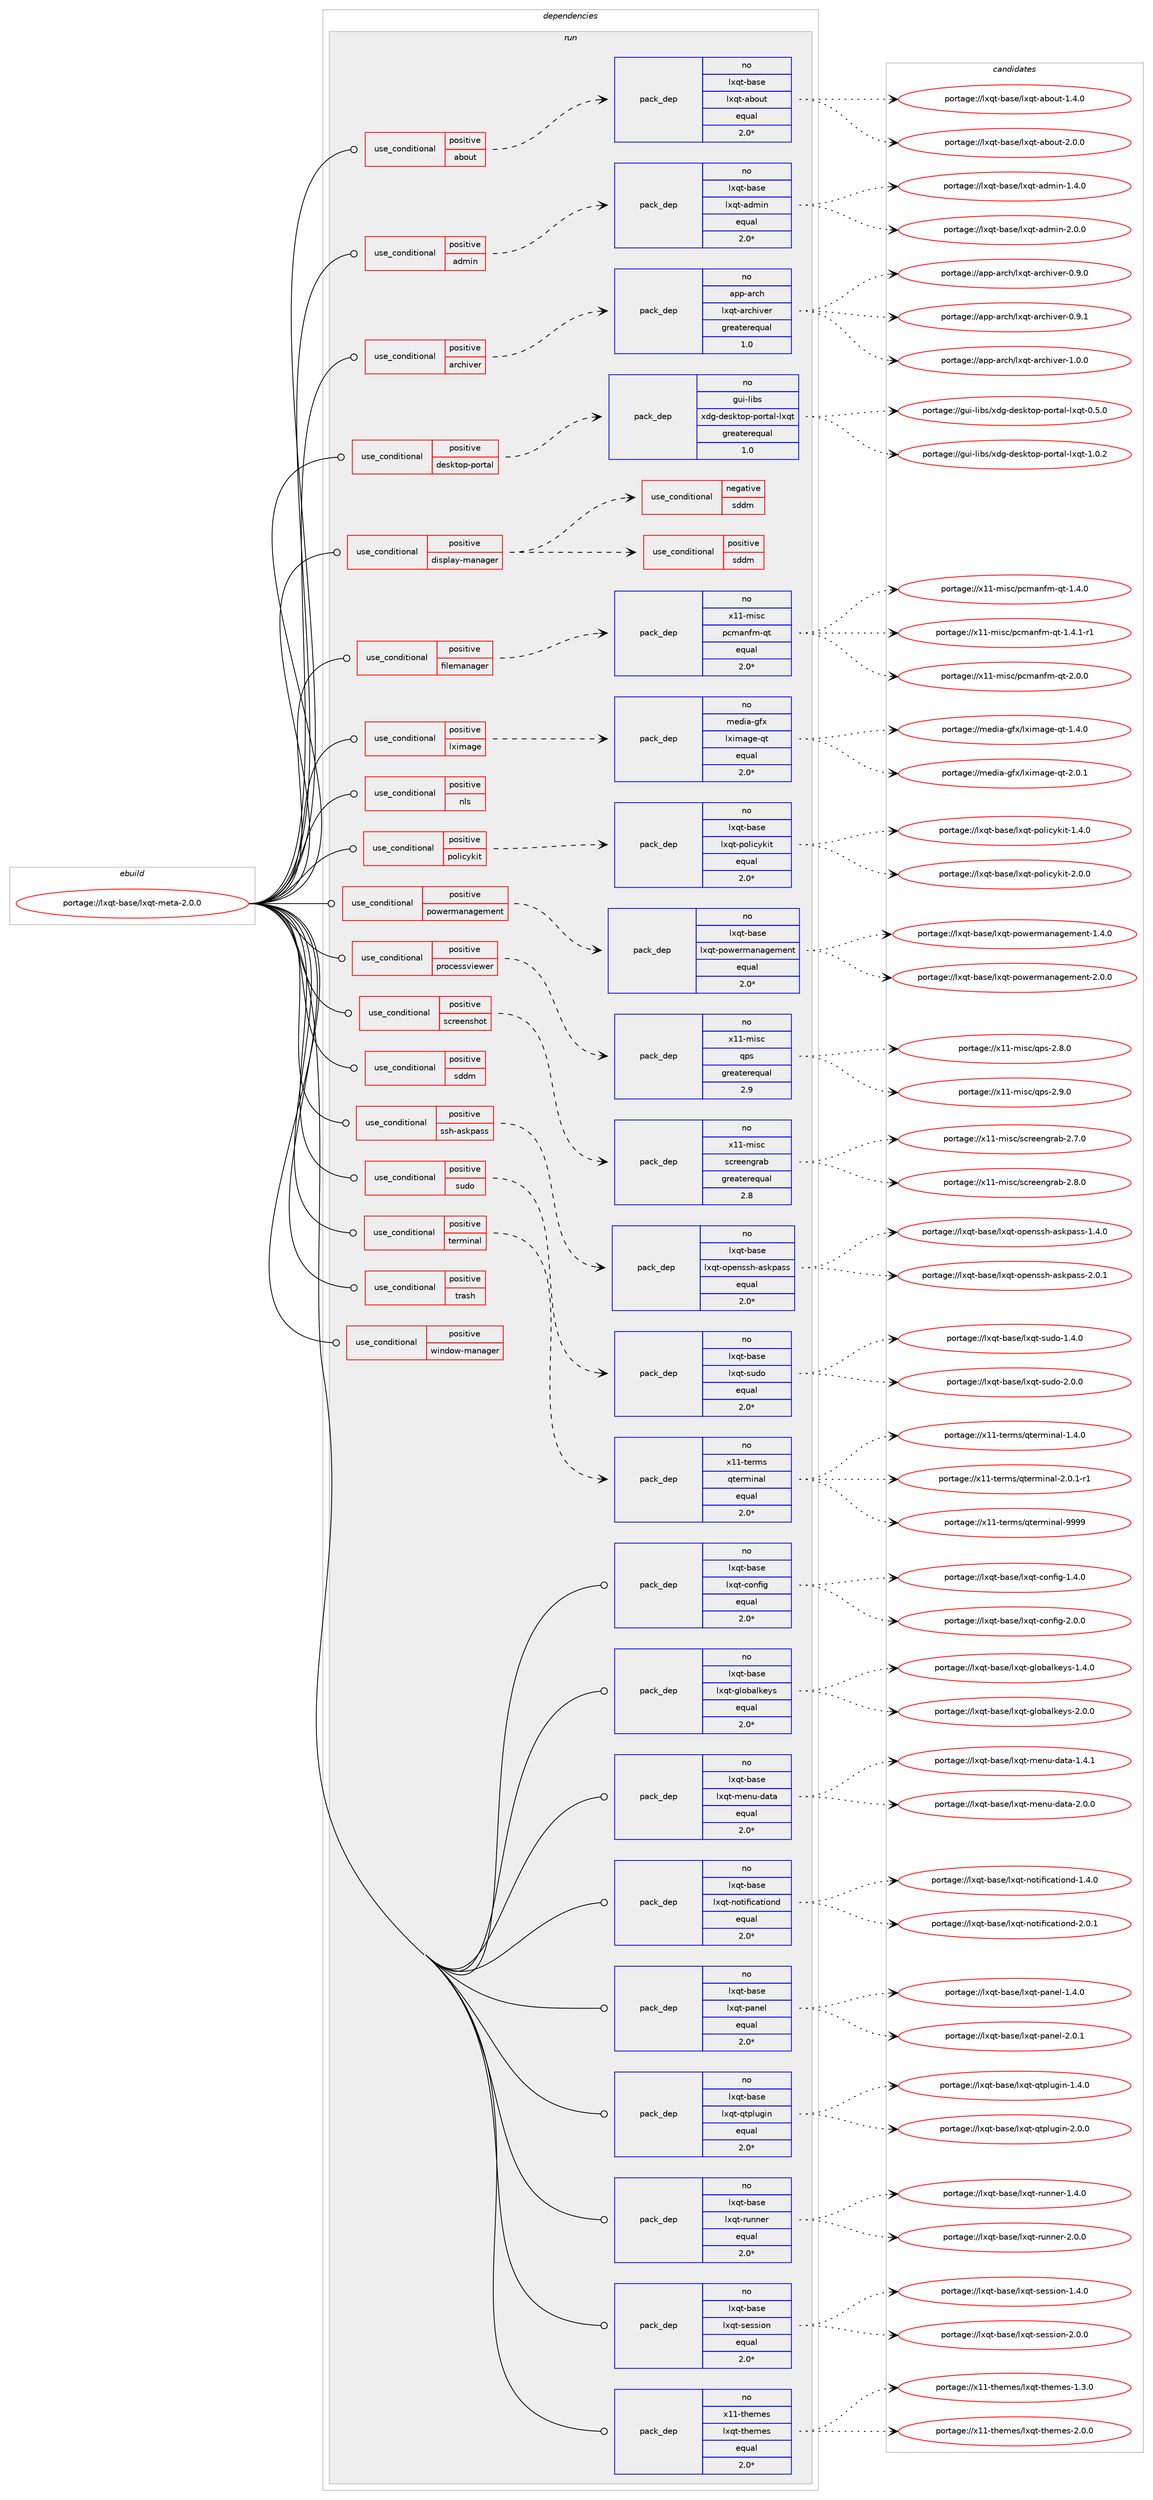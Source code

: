 digraph prolog {

# *************
# Graph options
# *************

newrank=true;
concentrate=true;
compound=true;
graph [rankdir=LR,fontname=Helvetica,fontsize=10,ranksep=1.5];#, ranksep=2.5, nodesep=0.2];
edge  [arrowhead=vee];
node  [fontname=Helvetica,fontsize=10];

# **********
# The ebuild
# **********

subgraph cluster_leftcol {
color=gray;
rank=same;
label=<<i>ebuild</i>>;
id [label="portage://lxqt-base/lxqt-meta-2.0.0", color=red, width=4, href="../lxqt-base/lxqt-meta-2.0.0.svg"];
}

# ****************
# The dependencies
# ****************

subgraph cluster_midcol {
color=gray;
label=<<i>dependencies</i>>;
subgraph cluster_compile {
fillcolor="#eeeeee";
style=filled;
label=<<i>compile</i>>;
}
subgraph cluster_compileandrun {
fillcolor="#eeeeee";
style=filled;
label=<<i>compile and run</i>>;
}
subgraph cluster_run {
fillcolor="#eeeeee";
style=filled;
label=<<i>run</i>>;
subgraph cond67238 {
dependency144009 [label=<<TABLE BORDER="0" CELLBORDER="1" CELLSPACING="0" CELLPADDING="4"><TR><TD ROWSPAN="3" CELLPADDING="10">use_conditional</TD></TR><TR><TD>positive</TD></TR><TR><TD>about</TD></TR></TABLE>>, shape=none, color=red];
subgraph pack74599 {
dependency144010 [label=<<TABLE BORDER="0" CELLBORDER="1" CELLSPACING="0" CELLPADDING="4" WIDTH="220"><TR><TD ROWSPAN="6" CELLPADDING="30">pack_dep</TD></TR><TR><TD WIDTH="110">no</TD></TR><TR><TD>lxqt-base</TD></TR><TR><TD>lxqt-about</TD></TR><TR><TD>equal</TD></TR><TR><TD>2.0*</TD></TR></TABLE>>, shape=none, color=blue];
}
dependency144009:e -> dependency144010:w [weight=20,style="dashed",arrowhead="vee"];
}
id:e -> dependency144009:w [weight=20,style="solid",arrowhead="odot"];
subgraph cond67239 {
dependency144011 [label=<<TABLE BORDER="0" CELLBORDER="1" CELLSPACING="0" CELLPADDING="4"><TR><TD ROWSPAN="3" CELLPADDING="10">use_conditional</TD></TR><TR><TD>positive</TD></TR><TR><TD>admin</TD></TR></TABLE>>, shape=none, color=red];
subgraph pack74600 {
dependency144012 [label=<<TABLE BORDER="0" CELLBORDER="1" CELLSPACING="0" CELLPADDING="4" WIDTH="220"><TR><TD ROWSPAN="6" CELLPADDING="30">pack_dep</TD></TR><TR><TD WIDTH="110">no</TD></TR><TR><TD>lxqt-base</TD></TR><TR><TD>lxqt-admin</TD></TR><TR><TD>equal</TD></TR><TR><TD>2.0*</TD></TR></TABLE>>, shape=none, color=blue];
}
dependency144011:e -> dependency144012:w [weight=20,style="dashed",arrowhead="vee"];
}
id:e -> dependency144011:w [weight=20,style="solid",arrowhead="odot"];
subgraph cond67240 {
dependency144013 [label=<<TABLE BORDER="0" CELLBORDER="1" CELLSPACING="0" CELLPADDING="4"><TR><TD ROWSPAN="3" CELLPADDING="10">use_conditional</TD></TR><TR><TD>positive</TD></TR><TR><TD>archiver</TD></TR></TABLE>>, shape=none, color=red];
subgraph pack74601 {
dependency144014 [label=<<TABLE BORDER="0" CELLBORDER="1" CELLSPACING="0" CELLPADDING="4" WIDTH="220"><TR><TD ROWSPAN="6" CELLPADDING="30">pack_dep</TD></TR><TR><TD WIDTH="110">no</TD></TR><TR><TD>app-arch</TD></TR><TR><TD>lxqt-archiver</TD></TR><TR><TD>greaterequal</TD></TR><TR><TD>1.0</TD></TR></TABLE>>, shape=none, color=blue];
}
dependency144013:e -> dependency144014:w [weight=20,style="dashed",arrowhead="vee"];
}
id:e -> dependency144013:w [weight=20,style="solid",arrowhead="odot"];
subgraph cond67241 {
dependency144015 [label=<<TABLE BORDER="0" CELLBORDER="1" CELLSPACING="0" CELLPADDING="4"><TR><TD ROWSPAN="3" CELLPADDING="10">use_conditional</TD></TR><TR><TD>positive</TD></TR><TR><TD>desktop-portal</TD></TR></TABLE>>, shape=none, color=red];
subgraph pack74602 {
dependency144016 [label=<<TABLE BORDER="0" CELLBORDER="1" CELLSPACING="0" CELLPADDING="4" WIDTH="220"><TR><TD ROWSPAN="6" CELLPADDING="30">pack_dep</TD></TR><TR><TD WIDTH="110">no</TD></TR><TR><TD>gui-libs</TD></TR><TR><TD>xdg-desktop-portal-lxqt</TD></TR><TR><TD>greaterequal</TD></TR><TR><TD>1.0</TD></TR></TABLE>>, shape=none, color=blue];
}
dependency144015:e -> dependency144016:w [weight=20,style="dashed",arrowhead="vee"];
}
id:e -> dependency144015:w [weight=20,style="solid",arrowhead="odot"];
subgraph cond67242 {
dependency144017 [label=<<TABLE BORDER="0" CELLBORDER="1" CELLSPACING="0" CELLPADDING="4"><TR><TD ROWSPAN="3" CELLPADDING="10">use_conditional</TD></TR><TR><TD>positive</TD></TR><TR><TD>display-manager</TD></TR></TABLE>>, shape=none, color=red];
subgraph cond67243 {
dependency144018 [label=<<TABLE BORDER="0" CELLBORDER="1" CELLSPACING="0" CELLPADDING="4"><TR><TD ROWSPAN="3" CELLPADDING="10">use_conditional</TD></TR><TR><TD>positive</TD></TR><TR><TD>sddm</TD></TR></TABLE>>, shape=none, color=red];
# *** BEGIN UNKNOWN DEPENDENCY TYPE (TODO) ***
# dependency144018 -> package_dependency(portage://lxqt-base/lxqt-meta-2.0.0,run,no,x11-misc,sddm,none,[,,],[],[])
# *** END UNKNOWN DEPENDENCY TYPE (TODO) ***

}
dependency144017:e -> dependency144018:w [weight=20,style="dashed",arrowhead="vee"];
subgraph cond67244 {
dependency144019 [label=<<TABLE BORDER="0" CELLBORDER="1" CELLSPACING="0" CELLPADDING="4"><TR><TD ROWSPAN="3" CELLPADDING="10">use_conditional</TD></TR><TR><TD>negative</TD></TR><TR><TD>sddm</TD></TR></TABLE>>, shape=none, color=red];
# *** BEGIN UNKNOWN DEPENDENCY TYPE (TODO) ***
# dependency144019 -> package_dependency(portage://lxqt-base/lxqt-meta-2.0.0,run,no,x11-misc,lightdm,none,[,,],[],[])
# *** END UNKNOWN DEPENDENCY TYPE (TODO) ***

}
dependency144017:e -> dependency144019:w [weight=20,style="dashed",arrowhead="vee"];
}
id:e -> dependency144017:w [weight=20,style="solid",arrowhead="odot"];
subgraph cond67245 {
dependency144020 [label=<<TABLE BORDER="0" CELLBORDER="1" CELLSPACING="0" CELLPADDING="4"><TR><TD ROWSPAN="3" CELLPADDING="10">use_conditional</TD></TR><TR><TD>positive</TD></TR><TR><TD>filemanager</TD></TR></TABLE>>, shape=none, color=red];
subgraph pack74603 {
dependency144021 [label=<<TABLE BORDER="0" CELLBORDER="1" CELLSPACING="0" CELLPADDING="4" WIDTH="220"><TR><TD ROWSPAN="6" CELLPADDING="30">pack_dep</TD></TR><TR><TD WIDTH="110">no</TD></TR><TR><TD>x11-misc</TD></TR><TR><TD>pcmanfm-qt</TD></TR><TR><TD>equal</TD></TR><TR><TD>2.0*</TD></TR></TABLE>>, shape=none, color=blue];
}
dependency144020:e -> dependency144021:w [weight=20,style="dashed",arrowhead="vee"];
}
id:e -> dependency144020:w [weight=20,style="solid",arrowhead="odot"];
subgraph cond67246 {
dependency144022 [label=<<TABLE BORDER="0" CELLBORDER="1" CELLSPACING="0" CELLPADDING="4"><TR><TD ROWSPAN="3" CELLPADDING="10">use_conditional</TD></TR><TR><TD>positive</TD></TR><TR><TD>lximage</TD></TR></TABLE>>, shape=none, color=red];
subgraph pack74604 {
dependency144023 [label=<<TABLE BORDER="0" CELLBORDER="1" CELLSPACING="0" CELLPADDING="4" WIDTH="220"><TR><TD ROWSPAN="6" CELLPADDING="30">pack_dep</TD></TR><TR><TD WIDTH="110">no</TD></TR><TR><TD>media-gfx</TD></TR><TR><TD>lximage-qt</TD></TR><TR><TD>equal</TD></TR><TR><TD>2.0*</TD></TR></TABLE>>, shape=none, color=blue];
}
dependency144022:e -> dependency144023:w [weight=20,style="dashed",arrowhead="vee"];
}
id:e -> dependency144022:w [weight=20,style="solid",arrowhead="odot"];
subgraph cond67247 {
dependency144024 [label=<<TABLE BORDER="0" CELLBORDER="1" CELLSPACING="0" CELLPADDING="4"><TR><TD ROWSPAN="3" CELLPADDING="10">use_conditional</TD></TR><TR><TD>positive</TD></TR><TR><TD>nls</TD></TR></TABLE>>, shape=none, color=red];
# *** BEGIN UNKNOWN DEPENDENCY TYPE (TODO) ***
# dependency144024 -> package_dependency(portage://lxqt-base/lxqt-meta-2.0.0,run,no,dev-qt,qttranslations,none,[,,],[slot(6)],[])
# *** END UNKNOWN DEPENDENCY TYPE (TODO) ***

}
id:e -> dependency144024:w [weight=20,style="solid",arrowhead="odot"];
subgraph cond67248 {
dependency144025 [label=<<TABLE BORDER="0" CELLBORDER="1" CELLSPACING="0" CELLPADDING="4"><TR><TD ROWSPAN="3" CELLPADDING="10">use_conditional</TD></TR><TR><TD>positive</TD></TR><TR><TD>policykit</TD></TR></TABLE>>, shape=none, color=red];
subgraph pack74605 {
dependency144026 [label=<<TABLE BORDER="0" CELLBORDER="1" CELLSPACING="0" CELLPADDING="4" WIDTH="220"><TR><TD ROWSPAN="6" CELLPADDING="30">pack_dep</TD></TR><TR><TD WIDTH="110">no</TD></TR><TR><TD>lxqt-base</TD></TR><TR><TD>lxqt-policykit</TD></TR><TR><TD>equal</TD></TR><TR><TD>2.0*</TD></TR></TABLE>>, shape=none, color=blue];
}
dependency144025:e -> dependency144026:w [weight=20,style="dashed",arrowhead="vee"];
}
id:e -> dependency144025:w [weight=20,style="solid",arrowhead="odot"];
subgraph cond67249 {
dependency144027 [label=<<TABLE BORDER="0" CELLBORDER="1" CELLSPACING="0" CELLPADDING="4"><TR><TD ROWSPAN="3" CELLPADDING="10">use_conditional</TD></TR><TR><TD>positive</TD></TR><TR><TD>powermanagement</TD></TR></TABLE>>, shape=none, color=red];
subgraph pack74606 {
dependency144028 [label=<<TABLE BORDER="0" CELLBORDER="1" CELLSPACING="0" CELLPADDING="4" WIDTH="220"><TR><TD ROWSPAN="6" CELLPADDING="30">pack_dep</TD></TR><TR><TD WIDTH="110">no</TD></TR><TR><TD>lxqt-base</TD></TR><TR><TD>lxqt-powermanagement</TD></TR><TR><TD>equal</TD></TR><TR><TD>2.0*</TD></TR></TABLE>>, shape=none, color=blue];
}
dependency144027:e -> dependency144028:w [weight=20,style="dashed",arrowhead="vee"];
}
id:e -> dependency144027:w [weight=20,style="solid",arrowhead="odot"];
subgraph cond67250 {
dependency144029 [label=<<TABLE BORDER="0" CELLBORDER="1" CELLSPACING="0" CELLPADDING="4"><TR><TD ROWSPAN="3" CELLPADDING="10">use_conditional</TD></TR><TR><TD>positive</TD></TR><TR><TD>processviewer</TD></TR></TABLE>>, shape=none, color=red];
subgraph pack74607 {
dependency144030 [label=<<TABLE BORDER="0" CELLBORDER="1" CELLSPACING="0" CELLPADDING="4" WIDTH="220"><TR><TD ROWSPAN="6" CELLPADDING="30">pack_dep</TD></TR><TR><TD WIDTH="110">no</TD></TR><TR><TD>x11-misc</TD></TR><TR><TD>qps</TD></TR><TR><TD>greaterequal</TD></TR><TR><TD>2.9</TD></TR></TABLE>>, shape=none, color=blue];
}
dependency144029:e -> dependency144030:w [weight=20,style="dashed",arrowhead="vee"];
}
id:e -> dependency144029:w [weight=20,style="solid",arrowhead="odot"];
subgraph cond67251 {
dependency144031 [label=<<TABLE BORDER="0" CELLBORDER="1" CELLSPACING="0" CELLPADDING="4"><TR><TD ROWSPAN="3" CELLPADDING="10">use_conditional</TD></TR><TR><TD>positive</TD></TR><TR><TD>screenshot</TD></TR></TABLE>>, shape=none, color=red];
subgraph pack74608 {
dependency144032 [label=<<TABLE BORDER="0" CELLBORDER="1" CELLSPACING="0" CELLPADDING="4" WIDTH="220"><TR><TD ROWSPAN="6" CELLPADDING="30">pack_dep</TD></TR><TR><TD WIDTH="110">no</TD></TR><TR><TD>x11-misc</TD></TR><TR><TD>screengrab</TD></TR><TR><TD>greaterequal</TD></TR><TR><TD>2.8</TD></TR></TABLE>>, shape=none, color=blue];
}
dependency144031:e -> dependency144032:w [weight=20,style="dashed",arrowhead="vee"];
}
id:e -> dependency144031:w [weight=20,style="solid",arrowhead="odot"];
subgraph cond67252 {
dependency144033 [label=<<TABLE BORDER="0" CELLBORDER="1" CELLSPACING="0" CELLPADDING="4"><TR><TD ROWSPAN="3" CELLPADDING="10">use_conditional</TD></TR><TR><TD>positive</TD></TR><TR><TD>sddm</TD></TR></TABLE>>, shape=none, color=red];
# *** BEGIN UNKNOWN DEPENDENCY TYPE (TODO) ***
# dependency144033 -> package_dependency(portage://lxqt-base/lxqt-meta-2.0.0,run,no,x11-misc,sddm,none,[,,],[],[])
# *** END UNKNOWN DEPENDENCY TYPE (TODO) ***

}
id:e -> dependency144033:w [weight=20,style="solid",arrowhead="odot"];
subgraph cond67253 {
dependency144034 [label=<<TABLE BORDER="0" CELLBORDER="1" CELLSPACING="0" CELLPADDING="4"><TR><TD ROWSPAN="3" CELLPADDING="10">use_conditional</TD></TR><TR><TD>positive</TD></TR><TR><TD>ssh-askpass</TD></TR></TABLE>>, shape=none, color=red];
subgraph pack74609 {
dependency144035 [label=<<TABLE BORDER="0" CELLBORDER="1" CELLSPACING="0" CELLPADDING="4" WIDTH="220"><TR><TD ROWSPAN="6" CELLPADDING="30">pack_dep</TD></TR><TR><TD WIDTH="110">no</TD></TR><TR><TD>lxqt-base</TD></TR><TR><TD>lxqt-openssh-askpass</TD></TR><TR><TD>equal</TD></TR><TR><TD>2.0*</TD></TR></TABLE>>, shape=none, color=blue];
}
dependency144034:e -> dependency144035:w [weight=20,style="dashed",arrowhead="vee"];
}
id:e -> dependency144034:w [weight=20,style="solid",arrowhead="odot"];
subgraph cond67254 {
dependency144036 [label=<<TABLE BORDER="0" CELLBORDER="1" CELLSPACING="0" CELLPADDING="4"><TR><TD ROWSPAN="3" CELLPADDING="10">use_conditional</TD></TR><TR><TD>positive</TD></TR><TR><TD>sudo</TD></TR></TABLE>>, shape=none, color=red];
subgraph pack74610 {
dependency144037 [label=<<TABLE BORDER="0" CELLBORDER="1" CELLSPACING="0" CELLPADDING="4" WIDTH="220"><TR><TD ROWSPAN="6" CELLPADDING="30">pack_dep</TD></TR><TR><TD WIDTH="110">no</TD></TR><TR><TD>lxqt-base</TD></TR><TR><TD>lxqt-sudo</TD></TR><TR><TD>equal</TD></TR><TR><TD>2.0*</TD></TR></TABLE>>, shape=none, color=blue];
}
dependency144036:e -> dependency144037:w [weight=20,style="dashed",arrowhead="vee"];
}
id:e -> dependency144036:w [weight=20,style="solid",arrowhead="odot"];
subgraph cond67255 {
dependency144038 [label=<<TABLE BORDER="0" CELLBORDER="1" CELLSPACING="0" CELLPADDING="4"><TR><TD ROWSPAN="3" CELLPADDING="10">use_conditional</TD></TR><TR><TD>positive</TD></TR><TR><TD>terminal</TD></TR></TABLE>>, shape=none, color=red];
subgraph pack74611 {
dependency144039 [label=<<TABLE BORDER="0" CELLBORDER="1" CELLSPACING="0" CELLPADDING="4" WIDTH="220"><TR><TD ROWSPAN="6" CELLPADDING="30">pack_dep</TD></TR><TR><TD WIDTH="110">no</TD></TR><TR><TD>x11-terms</TD></TR><TR><TD>qterminal</TD></TR><TR><TD>equal</TD></TR><TR><TD>2.0*</TD></TR></TABLE>>, shape=none, color=blue];
}
dependency144038:e -> dependency144039:w [weight=20,style="dashed",arrowhead="vee"];
}
id:e -> dependency144038:w [weight=20,style="solid",arrowhead="odot"];
subgraph cond67256 {
dependency144040 [label=<<TABLE BORDER="0" CELLBORDER="1" CELLSPACING="0" CELLPADDING="4"><TR><TD ROWSPAN="3" CELLPADDING="10">use_conditional</TD></TR><TR><TD>positive</TD></TR><TR><TD>trash</TD></TR></TABLE>>, shape=none, color=red];
# *** BEGIN UNKNOWN DEPENDENCY TYPE (TODO) ***
# dependency144040 -> package_dependency(portage://lxqt-base/lxqt-meta-2.0.0,run,no,gnome-base,gvfs,none,[,,],[],[])
# *** END UNKNOWN DEPENDENCY TYPE (TODO) ***

}
id:e -> dependency144040:w [weight=20,style="solid",arrowhead="odot"];
subgraph cond67257 {
dependency144041 [label=<<TABLE BORDER="0" CELLBORDER="1" CELLSPACING="0" CELLPADDING="4"><TR><TD ROWSPAN="3" CELLPADDING="10">use_conditional</TD></TR><TR><TD>positive</TD></TR><TR><TD>window-manager</TD></TR></TABLE>>, shape=none, color=red];
# *** BEGIN UNKNOWN DEPENDENCY TYPE (TODO) ***
# dependency144041 -> package_dependency(portage://lxqt-base/lxqt-meta-2.0.0,run,no,kde-plasma,kwin,none,[,,],[slot(6)],[])
# *** END UNKNOWN DEPENDENCY TYPE (TODO) ***

# *** BEGIN UNKNOWN DEPENDENCY TYPE (TODO) ***
# dependency144041 -> package_dependency(portage://lxqt-base/lxqt-meta-2.0.0,run,no,kde-plasma,systemsettings,none,[,,],[slot(6)],[])
# *** END UNKNOWN DEPENDENCY TYPE (TODO) ***

}
id:e -> dependency144041:w [weight=20,style="solid",arrowhead="odot"];
# *** BEGIN UNKNOWN DEPENDENCY TYPE (TODO) ***
# id -> package_dependency(portage://lxqt-base/lxqt-meta-2.0.0,run,no,kde-frameworks,breeze-icons,none,[,,],[slot(6)],[])
# *** END UNKNOWN DEPENDENCY TYPE (TODO) ***

subgraph pack74612 {
dependency144042 [label=<<TABLE BORDER="0" CELLBORDER="1" CELLSPACING="0" CELLPADDING="4" WIDTH="220"><TR><TD ROWSPAN="6" CELLPADDING="30">pack_dep</TD></TR><TR><TD WIDTH="110">no</TD></TR><TR><TD>lxqt-base</TD></TR><TR><TD>lxqt-config</TD></TR><TR><TD>equal</TD></TR><TR><TD>2.0*</TD></TR></TABLE>>, shape=none, color=blue];
}
id:e -> dependency144042:w [weight=20,style="solid",arrowhead="odot"];
subgraph pack74613 {
dependency144043 [label=<<TABLE BORDER="0" CELLBORDER="1" CELLSPACING="0" CELLPADDING="4" WIDTH="220"><TR><TD ROWSPAN="6" CELLPADDING="30">pack_dep</TD></TR><TR><TD WIDTH="110">no</TD></TR><TR><TD>lxqt-base</TD></TR><TR><TD>lxqt-globalkeys</TD></TR><TR><TD>equal</TD></TR><TR><TD>2.0*</TD></TR></TABLE>>, shape=none, color=blue];
}
id:e -> dependency144043:w [weight=20,style="solid",arrowhead="odot"];
subgraph pack74614 {
dependency144044 [label=<<TABLE BORDER="0" CELLBORDER="1" CELLSPACING="0" CELLPADDING="4" WIDTH="220"><TR><TD ROWSPAN="6" CELLPADDING="30">pack_dep</TD></TR><TR><TD WIDTH="110">no</TD></TR><TR><TD>lxqt-base</TD></TR><TR><TD>lxqt-menu-data</TD></TR><TR><TD>equal</TD></TR><TR><TD>2.0*</TD></TR></TABLE>>, shape=none, color=blue];
}
id:e -> dependency144044:w [weight=20,style="solid",arrowhead="odot"];
subgraph pack74615 {
dependency144045 [label=<<TABLE BORDER="0" CELLBORDER="1" CELLSPACING="0" CELLPADDING="4" WIDTH="220"><TR><TD ROWSPAN="6" CELLPADDING="30">pack_dep</TD></TR><TR><TD WIDTH="110">no</TD></TR><TR><TD>lxqt-base</TD></TR><TR><TD>lxqt-notificationd</TD></TR><TR><TD>equal</TD></TR><TR><TD>2.0*</TD></TR></TABLE>>, shape=none, color=blue];
}
id:e -> dependency144045:w [weight=20,style="solid",arrowhead="odot"];
subgraph pack74616 {
dependency144046 [label=<<TABLE BORDER="0" CELLBORDER="1" CELLSPACING="0" CELLPADDING="4" WIDTH="220"><TR><TD ROWSPAN="6" CELLPADDING="30">pack_dep</TD></TR><TR><TD WIDTH="110">no</TD></TR><TR><TD>lxqt-base</TD></TR><TR><TD>lxqt-panel</TD></TR><TR><TD>equal</TD></TR><TR><TD>2.0*</TD></TR></TABLE>>, shape=none, color=blue];
}
id:e -> dependency144046:w [weight=20,style="solid",arrowhead="odot"];
subgraph pack74617 {
dependency144047 [label=<<TABLE BORDER="0" CELLBORDER="1" CELLSPACING="0" CELLPADDING="4" WIDTH="220"><TR><TD ROWSPAN="6" CELLPADDING="30">pack_dep</TD></TR><TR><TD WIDTH="110">no</TD></TR><TR><TD>lxqt-base</TD></TR><TR><TD>lxqt-qtplugin</TD></TR><TR><TD>equal</TD></TR><TR><TD>2.0*</TD></TR></TABLE>>, shape=none, color=blue];
}
id:e -> dependency144047:w [weight=20,style="solid",arrowhead="odot"];
subgraph pack74618 {
dependency144048 [label=<<TABLE BORDER="0" CELLBORDER="1" CELLSPACING="0" CELLPADDING="4" WIDTH="220"><TR><TD ROWSPAN="6" CELLPADDING="30">pack_dep</TD></TR><TR><TD WIDTH="110">no</TD></TR><TR><TD>lxqt-base</TD></TR><TR><TD>lxqt-runner</TD></TR><TR><TD>equal</TD></TR><TR><TD>2.0*</TD></TR></TABLE>>, shape=none, color=blue];
}
id:e -> dependency144048:w [weight=20,style="solid",arrowhead="odot"];
subgraph pack74619 {
dependency144049 [label=<<TABLE BORDER="0" CELLBORDER="1" CELLSPACING="0" CELLPADDING="4" WIDTH="220"><TR><TD ROWSPAN="6" CELLPADDING="30">pack_dep</TD></TR><TR><TD WIDTH="110">no</TD></TR><TR><TD>lxqt-base</TD></TR><TR><TD>lxqt-session</TD></TR><TR><TD>equal</TD></TR><TR><TD>2.0*</TD></TR></TABLE>>, shape=none, color=blue];
}
id:e -> dependency144049:w [weight=20,style="solid",arrowhead="odot"];
# *** BEGIN UNKNOWN DEPENDENCY TYPE (TODO) ***
# id -> package_dependency(portage://lxqt-base/lxqt-meta-2.0.0,run,no,virtual,ttf-fonts,none,[,,],[],[])
# *** END UNKNOWN DEPENDENCY TYPE (TODO) ***

# *** BEGIN UNKNOWN DEPENDENCY TYPE (TODO) ***
# id -> package_dependency(portage://lxqt-base/lxqt-meta-2.0.0,run,no,x11-terms,xterm,none,[,,],[],[])
# *** END UNKNOWN DEPENDENCY TYPE (TODO) ***

subgraph pack74620 {
dependency144050 [label=<<TABLE BORDER="0" CELLBORDER="1" CELLSPACING="0" CELLPADDING="4" WIDTH="220"><TR><TD ROWSPAN="6" CELLPADDING="30">pack_dep</TD></TR><TR><TD WIDTH="110">no</TD></TR><TR><TD>x11-themes</TD></TR><TR><TD>lxqt-themes</TD></TR><TR><TD>equal</TD></TR><TR><TD>2.0*</TD></TR></TABLE>>, shape=none, color=blue];
}
id:e -> dependency144050:w [weight=20,style="solid",arrowhead="odot"];
}
}

# **************
# The candidates
# **************

subgraph cluster_choices {
rank=same;
color=gray;
label=<<i>candidates</i>>;

subgraph choice74599 {
color=black;
nodesep=1;
choice10812011311645989711510147108120113116459798111117116454946524648 [label="portage://lxqt-base/lxqt-about-1.4.0", color=red, width=4,href="../lxqt-base/lxqt-about-1.4.0.svg"];
choice10812011311645989711510147108120113116459798111117116455046484648 [label="portage://lxqt-base/lxqt-about-2.0.0", color=red, width=4,href="../lxqt-base/lxqt-about-2.0.0.svg"];
dependency144010:e -> choice10812011311645989711510147108120113116459798111117116454946524648:w [style=dotted,weight="100"];
dependency144010:e -> choice10812011311645989711510147108120113116459798111117116455046484648:w [style=dotted,weight="100"];
}
subgraph choice74600 {
color=black;
nodesep=1;
choice108120113116459897115101471081201131164597100109105110454946524648 [label="portage://lxqt-base/lxqt-admin-1.4.0", color=red, width=4,href="../lxqt-base/lxqt-admin-1.4.0.svg"];
choice108120113116459897115101471081201131164597100109105110455046484648 [label="portage://lxqt-base/lxqt-admin-2.0.0", color=red, width=4,href="../lxqt-base/lxqt-admin-2.0.0.svg"];
dependency144012:e -> choice108120113116459897115101471081201131164597100109105110454946524648:w [style=dotted,weight="100"];
dependency144012:e -> choice108120113116459897115101471081201131164597100109105110455046484648:w [style=dotted,weight="100"];
}
subgraph choice74601 {
color=black;
nodesep=1;
choice9711211245971149910447108120113116459711499104105118101114454846574648 [label="portage://app-arch/lxqt-archiver-0.9.0", color=red, width=4,href="../app-arch/lxqt-archiver-0.9.0.svg"];
choice9711211245971149910447108120113116459711499104105118101114454846574649 [label="portage://app-arch/lxqt-archiver-0.9.1", color=red, width=4,href="../app-arch/lxqt-archiver-0.9.1.svg"];
choice9711211245971149910447108120113116459711499104105118101114454946484648 [label="portage://app-arch/lxqt-archiver-1.0.0", color=red, width=4,href="../app-arch/lxqt-archiver-1.0.0.svg"];
dependency144014:e -> choice9711211245971149910447108120113116459711499104105118101114454846574648:w [style=dotted,weight="100"];
dependency144014:e -> choice9711211245971149910447108120113116459711499104105118101114454846574649:w [style=dotted,weight="100"];
dependency144014:e -> choice9711211245971149910447108120113116459711499104105118101114454946484648:w [style=dotted,weight="100"];
}
subgraph choice74602 {
color=black;
nodesep=1;
choice10311710545108105981154712010010345100101115107116111112451121111141169710845108120113116454846534648 [label="portage://gui-libs/xdg-desktop-portal-lxqt-0.5.0", color=red, width=4,href="../gui-libs/xdg-desktop-portal-lxqt-0.5.0.svg"];
choice10311710545108105981154712010010345100101115107116111112451121111141169710845108120113116454946484650 [label="portage://gui-libs/xdg-desktop-portal-lxqt-1.0.2", color=red, width=4,href="../gui-libs/xdg-desktop-portal-lxqt-1.0.2.svg"];
dependency144016:e -> choice10311710545108105981154712010010345100101115107116111112451121111141169710845108120113116454846534648:w [style=dotted,weight="100"];
dependency144016:e -> choice10311710545108105981154712010010345100101115107116111112451121111141169710845108120113116454946484650:w [style=dotted,weight="100"];
}
subgraph choice74603 {
color=black;
nodesep=1;
choice1204949451091051159947112991099711010210945113116454946524648 [label="portage://x11-misc/pcmanfm-qt-1.4.0", color=red, width=4,href="../x11-misc/pcmanfm-qt-1.4.0.svg"];
choice12049494510910511599471129910997110102109451131164549465246494511449 [label="portage://x11-misc/pcmanfm-qt-1.4.1-r1", color=red, width=4,href="../x11-misc/pcmanfm-qt-1.4.1-r1.svg"];
choice1204949451091051159947112991099711010210945113116455046484648 [label="portage://x11-misc/pcmanfm-qt-2.0.0", color=red, width=4,href="../x11-misc/pcmanfm-qt-2.0.0.svg"];
dependency144021:e -> choice1204949451091051159947112991099711010210945113116454946524648:w [style=dotted,weight="100"];
dependency144021:e -> choice12049494510910511599471129910997110102109451131164549465246494511449:w [style=dotted,weight="100"];
dependency144021:e -> choice1204949451091051159947112991099711010210945113116455046484648:w [style=dotted,weight="100"];
}
subgraph choice74604 {
color=black;
nodesep=1;
choice1091011001059745103102120471081201051099710310145113116454946524648 [label="portage://media-gfx/lximage-qt-1.4.0", color=red, width=4,href="../media-gfx/lximage-qt-1.4.0.svg"];
choice1091011001059745103102120471081201051099710310145113116455046484649 [label="portage://media-gfx/lximage-qt-2.0.1", color=red, width=4,href="../media-gfx/lximage-qt-2.0.1.svg"];
dependency144023:e -> choice1091011001059745103102120471081201051099710310145113116454946524648:w [style=dotted,weight="100"];
dependency144023:e -> choice1091011001059745103102120471081201051099710310145113116455046484649:w [style=dotted,weight="100"];
}
subgraph choice74605 {
color=black;
nodesep=1;
choice108120113116459897115101471081201131164511211110810599121107105116454946524648 [label="portage://lxqt-base/lxqt-policykit-1.4.0", color=red, width=4,href="../lxqt-base/lxqt-policykit-1.4.0.svg"];
choice108120113116459897115101471081201131164511211110810599121107105116455046484648 [label="portage://lxqt-base/lxqt-policykit-2.0.0", color=red, width=4,href="../lxqt-base/lxqt-policykit-2.0.0.svg"];
dependency144026:e -> choice108120113116459897115101471081201131164511211110810599121107105116454946524648:w [style=dotted,weight="100"];
dependency144026:e -> choice108120113116459897115101471081201131164511211110810599121107105116455046484648:w [style=dotted,weight="100"];
}
subgraph choice74606 {
color=black;
nodesep=1;
choice10812011311645989711510147108120113116451121111191011141099711097103101109101110116454946524648 [label="portage://lxqt-base/lxqt-powermanagement-1.4.0", color=red, width=4,href="../lxqt-base/lxqt-powermanagement-1.4.0.svg"];
choice10812011311645989711510147108120113116451121111191011141099711097103101109101110116455046484648 [label="portage://lxqt-base/lxqt-powermanagement-2.0.0", color=red, width=4,href="../lxqt-base/lxqt-powermanagement-2.0.0.svg"];
dependency144028:e -> choice10812011311645989711510147108120113116451121111191011141099711097103101109101110116454946524648:w [style=dotted,weight="100"];
dependency144028:e -> choice10812011311645989711510147108120113116451121111191011141099711097103101109101110116455046484648:w [style=dotted,weight="100"];
}
subgraph choice74607 {
color=black;
nodesep=1;
choice1204949451091051159947113112115455046564648 [label="portage://x11-misc/qps-2.8.0", color=red, width=4,href="../x11-misc/qps-2.8.0.svg"];
choice1204949451091051159947113112115455046574648 [label="portage://x11-misc/qps-2.9.0", color=red, width=4,href="../x11-misc/qps-2.9.0.svg"];
dependency144030:e -> choice1204949451091051159947113112115455046564648:w [style=dotted,weight="100"];
dependency144030:e -> choice1204949451091051159947113112115455046574648:w [style=dotted,weight="100"];
}
subgraph choice74608 {
color=black;
nodesep=1;
choice1204949451091051159947115991141011011101031149798455046554648 [label="portage://x11-misc/screengrab-2.7.0", color=red, width=4,href="../x11-misc/screengrab-2.7.0.svg"];
choice1204949451091051159947115991141011011101031149798455046564648 [label="portage://x11-misc/screengrab-2.8.0", color=red, width=4,href="../x11-misc/screengrab-2.8.0.svg"];
dependency144032:e -> choice1204949451091051159947115991141011011101031149798455046554648:w [style=dotted,weight="100"];
dependency144032:e -> choice1204949451091051159947115991141011011101031149798455046564648:w [style=dotted,weight="100"];
}
subgraph choice74609 {
color=black;
nodesep=1;
choice1081201131164598971151014710812011311645111112101110115115104459711510711297115115454946524648 [label="portage://lxqt-base/lxqt-openssh-askpass-1.4.0", color=red, width=4,href="../lxqt-base/lxqt-openssh-askpass-1.4.0.svg"];
choice1081201131164598971151014710812011311645111112101110115115104459711510711297115115455046484649 [label="portage://lxqt-base/lxqt-openssh-askpass-2.0.1", color=red, width=4,href="../lxqt-base/lxqt-openssh-askpass-2.0.1.svg"];
dependency144035:e -> choice1081201131164598971151014710812011311645111112101110115115104459711510711297115115454946524648:w [style=dotted,weight="100"];
dependency144035:e -> choice1081201131164598971151014710812011311645111112101110115115104459711510711297115115455046484649:w [style=dotted,weight="100"];
}
subgraph choice74610 {
color=black;
nodesep=1;
choice1081201131164598971151014710812011311645115117100111454946524648 [label="portage://lxqt-base/lxqt-sudo-1.4.0", color=red, width=4,href="../lxqt-base/lxqt-sudo-1.4.0.svg"];
choice1081201131164598971151014710812011311645115117100111455046484648 [label="portage://lxqt-base/lxqt-sudo-2.0.0", color=red, width=4,href="../lxqt-base/lxqt-sudo-2.0.0.svg"];
dependency144037:e -> choice1081201131164598971151014710812011311645115117100111454946524648:w [style=dotted,weight="100"];
dependency144037:e -> choice1081201131164598971151014710812011311645115117100111455046484648:w [style=dotted,weight="100"];
}
subgraph choice74611 {
color=black;
nodesep=1;
choice1204949451161011141091154711311610111410910511097108454946524648 [label="portage://x11-terms/qterminal-1.4.0", color=red, width=4,href="../x11-terms/qterminal-1.4.0.svg"];
choice12049494511610111410911547113116101114109105110971084550464846494511449 [label="portage://x11-terms/qterminal-2.0.1-r1", color=red, width=4,href="../x11-terms/qterminal-2.0.1-r1.svg"];
choice12049494511610111410911547113116101114109105110971084557575757 [label="portage://x11-terms/qterminal-9999", color=red, width=4,href="../x11-terms/qterminal-9999.svg"];
dependency144039:e -> choice1204949451161011141091154711311610111410910511097108454946524648:w [style=dotted,weight="100"];
dependency144039:e -> choice12049494511610111410911547113116101114109105110971084550464846494511449:w [style=dotted,weight="100"];
dependency144039:e -> choice12049494511610111410911547113116101114109105110971084557575757:w [style=dotted,weight="100"];
}
subgraph choice74612 {
color=black;
nodesep=1;
choice108120113116459897115101471081201131164599111110102105103454946524648 [label="portage://lxqt-base/lxqt-config-1.4.0", color=red, width=4,href="../lxqt-base/lxqt-config-1.4.0.svg"];
choice108120113116459897115101471081201131164599111110102105103455046484648 [label="portage://lxqt-base/lxqt-config-2.0.0", color=red, width=4,href="../lxqt-base/lxqt-config-2.0.0.svg"];
dependency144042:e -> choice108120113116459897115101471081201131164599111110102105103454946524648:w [style=dotted,weight="100"];
dependency144042:e -> choice108120113116459897115101471081201131164599111110102105103455046484648:w [style=dotted,weight="100"];
}
subgraph choice74613 {
color=black;
nodesep=1;
choice10812011311645989711510147108120113116451031081119897108107101121115454946524648 [label="portage://lxqt-base/lxqt-globalkeys-1.4.0", color=red, width=4,href="../lxqt-base/lxqt-globalkeys-1.4.0.svg"];
choice10812011311645989711510147108120113116451031081119897108107101121115455046484648 [label="portage://lxqt-base/lxqt-globalkeys-2.0.0", color=red, width=4,href="../lxqt-base/lxqt-globalkeys-2.0.0.svg"];
dependency144043:e -> choice10812011311645989711510147108120113116451031081119897108107101121115454946524648:w [style=dotted,weight="100"];
dependency144043:e -> choice10812011311645989711510147108120113116451031081119897108107101121115455046484648:w [style=dotted,weight="100"];
}
subgraph choice74614 {
color=black;
nodesep=1;
choice1081201131164598971151014710812011311645109101110117451009711697454946524649 [label="portage://lxqt-base/lxqt-menu-data-1.4.1", color=red, width=4,href="../lxqt-base/lxqt-menu-data-1.4.1.svg"];
choice1081201131164598971151014710812011311645109101110117451009711697455046484648 [label="portage://lxqt-base/lxqt-menu-data-2.0.0", color=red, width=4,href="../lxqt-base/lxqt-menu-data-2.0.0.svg"];
dependency144044:e -> choice1081201131164598971151014710812011311645109101110117451009711697454946524649:w [style=dotted,weight="100"];
dependency144044:e -> choice1081201131164598971151014710812011311645109101110117451009711697455046484648:w [style=dotted,weight="100"];
}
subgraph choice74615 {
color=black;
nodesep=1;
choice10812011311645989711510147108120113116451101111161051021059997116105111110100454946524648 [label="portage://lxqt-base/lxqt-notificationd-1.4.0", color=red, width=4,href="../lxqt-base/lxqt-notificationd-1.4.0.svg"];
choice10812011311645989711510147108120113116451101111161051021059997116105111110100455046484649 [label="portage://lxqt-base/lxqt-notificationd-2.0.1", color=red, width=4,href="../lxqt-base/lxqt-notificationd-2.0.1.svg"];
dependency144045:e -> choice10812011311645989711510147108120113116451101111161051021059997116105111110100454946524648:w [style=dotted,weight="100"];
dependency144045:e -> choice10812011311645989711510147108120113116451101111161051021059997116105111110100455046484649:w [style=dotted,weight="100"];
}
subgraph choice74616 {
color=black;
nodesep=1;
choice108120113116459897115101471081201131164511297110101108454946524648 [label="portage://lxqt-base/lxqt-panel-1.4.0", color=red, width=4,href="../lxqt-base/lxqt-panel-1.4.0.svg"];
choice108120113116459897115101471081201131164511297110101108455046484649 [label="portage://lxqt-base/lxqt-panel-2.0.1", color=red, width=4,href="../lxqt-base/lxqt-panel-2.0.1.svg"];
dependency144046:e -> choice108120113116459897115101471081201131164511297110101108454946524648:w [style=dotted,weight="100"];
dependency144046:e -> choice108120113116459897115101471081201131164511297110101108455046484649:w [style=dotted,weight="100"];
}
subgraph choice74617 {
color=black;
nodesep=1;
choice1081201131164598971151014710812011311645113116112108117103105110454946524648 [label="portage://lxqt-base/lxqt-qtplugin-1.4.0", color=red, width=4,href="../lxqt-base/lxqt-qtplugin-1.4.0.svg"];
choice1081201131164598971151014710812011311645113116112108117103105110455046484648 [label="portage://lxqt-base/lxqt-qtplugin-2.0.0", color=red, width=4,href="../lxqt-base/lxqt-qtplugin-2.0.0.svg"];
dependency144047:e -> choice1081201131164598971151014710812011311645113116112108117103105110454946524648:w [style=dotted,weight="100"];
dependency144047:e -> choice1081201131164598971151014710812011311645113116112108117103105110455046484648:w [style=dotted,weight="100"];
}
subgraph choice74618 {
color=black;
nodesep=1;
choice1081201131164598971151014710812011311645114117110110101114454946524648 [label="portage://lxqt-base/lxqt-runner-1.4.0", color=red, width=4,href="../lxqt-base/lxqt-runner-1.4.0.svg"];
choice1081201131164598971151014710812011311645114117110110101114455046484648 [label="portage://lxqt-base/lxqt-runner-2.0.0", color=red, width=4,href="../lxqt-base/lxqt-runner-2.0.0.svg"];
dependency144048:e -> choice1081201131164598971151014710812011311645114117110110101114454946524648:w [style=dotted,weight="100"];
dependency144048:e -> choice1081201131164598971151014710812011311645114117110110101114455046484648:w [style=dotted,weight="100"];
}
subgraph choice74619 {
color=black;
nodesep=1;
choice1081201131164598971151014710812011311645115101115115105111110454946524648 [label="portage://lxqt-base/lxqt-session-1.4.0", color=red, width=4,href="../lxqt-base/lxqt-session-1.4.0.svg"];
choice1081201131164598971151014710812011311645115101115115105111110455046484648 [label="portage://lxqt-base/lxqt-session-2.0.0", color=red, width=4,href="../lxqt-base/lxqt-session-2.0.0.svg"];
dependency144049:e -> choice1081201131164598971151014710812011311645115101115115105111110454946524648:w [style=dotted,weight="100"];
dependency144049:e -> choice1081201131164598971151014710812011311645115101115115105111110455046484648:w [style=dotted,weight="100"];
}
subgraph choice74620 {
color=black;
nodesep=1;
choice1204949451161041011091011154710812011311645116104101109101115454946514648 [label="portage://x11-themes/lxqt-themes-1.3.0", color=red, width=4,href="../x11-themes/lxqt-themes-1.3.0.svg"];
choice1204949451161041011091011154710812011311645116104101109101115455046484648 [label="portage://x11-themes/lxqt-themes-2.0.0", color=red, width=4,href="../x11-themes/lxqt-themes-2.0.0.svg"];
dependency144050:e -> choice1204949451161041011091011154710812011311645116104101109101115454946514648:w [style=dotted,weight="100"];
dependency144050:e -> choice1204949451161041011091011154710812011311645116104101109101115455046484648:w [style=dotted,weight="100"];
}
}

}
